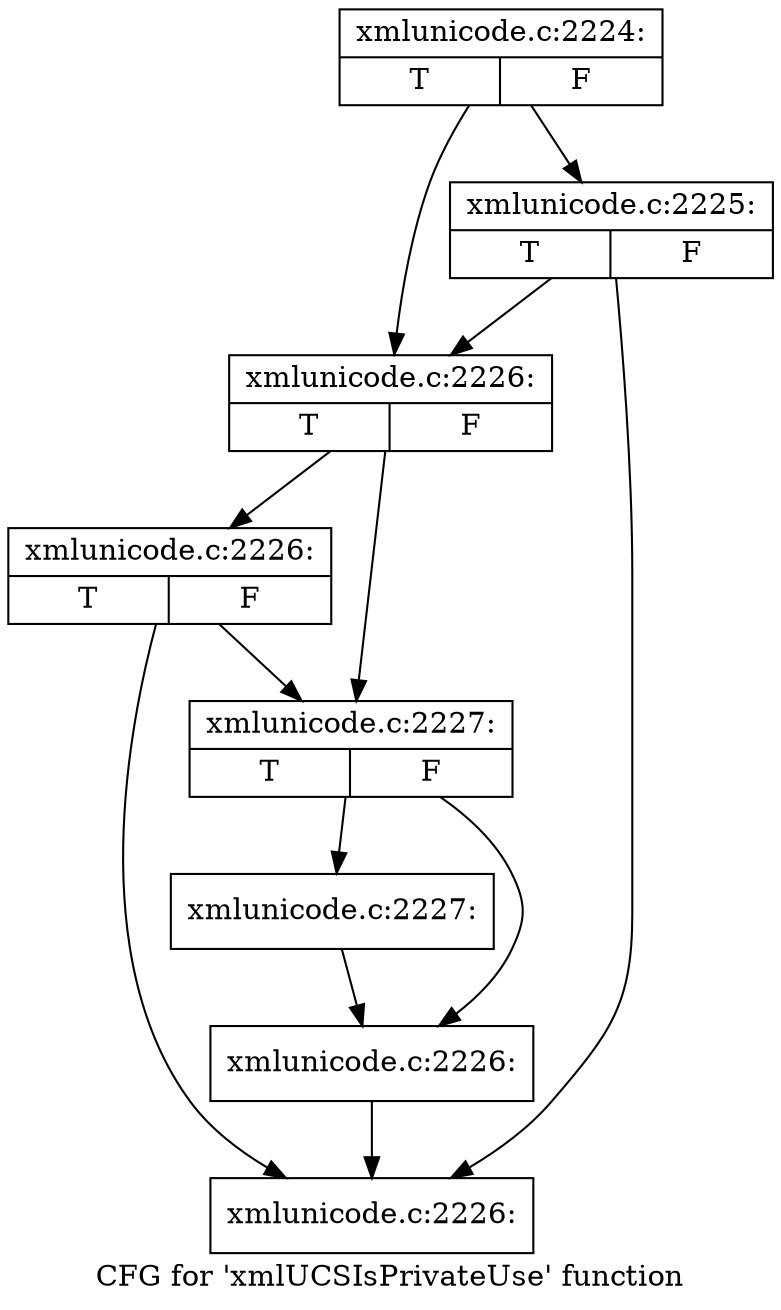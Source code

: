 digraph "CFG for 'xmlUCSIsPrivateUse' function" {
	label="CFG for 'xmlUCSIsPrivateUse' function";

	Node0x4e411a0 [shape=record,label="{xmlunicode.c:2224:|{<s0>T|<s1>F}}"];
	Node0x4e411a0 -> Node0x4e417e0;
	Node0x4e411a0 -> Node0x4e41760;
	Node0x4e417e0 [shape=record,label="{xmlunicode.c:2225:|{<s0>T|<s1>F}}"];
	Node0x4e417e0 -> Node0x4e41150;
	Node0x4e417e0 -> Node0x4e41760;
	Node0x4e41760 [shape=record,label="{xmlunicode.c:2226:|{<s0>T|<s1>F}}"];
	Node0x4e41760 -> Node0x4e41d40;
	Node0x4e41760 -> Node0x4e41710;
	Node0x4e41d40 [shape=record,label="{xmlunicode.c:2226:|{<s0>T|<s1>F}}"];
	Node0x4e41d40 -> Node0x4e41150;
	Node0x4e41d40 -> Node0x4e41710;
	Node0x4e41710 [shape=record,label="{xmlunicode.c:2227:|{<s0>T|<s1>F}}"];
	Node0x4e41710 -> Node0x4e42380;
	Node0x4e41710 -> Node0x4e42330;
	Node0x4e42380 [shape=record,label="{xmlunicode.c:2227:}"];
	Node0x4e42380 -> Node0x4e42330;
	Node0x4e42330 [shape=record,label="{xmlunicode.c:2226:}"];
	Node0x4e42330 -> Node0x4e41150;
	Node0x4e41150 [shape=record,label="{xmlunicode.c:2226:}"];
}
